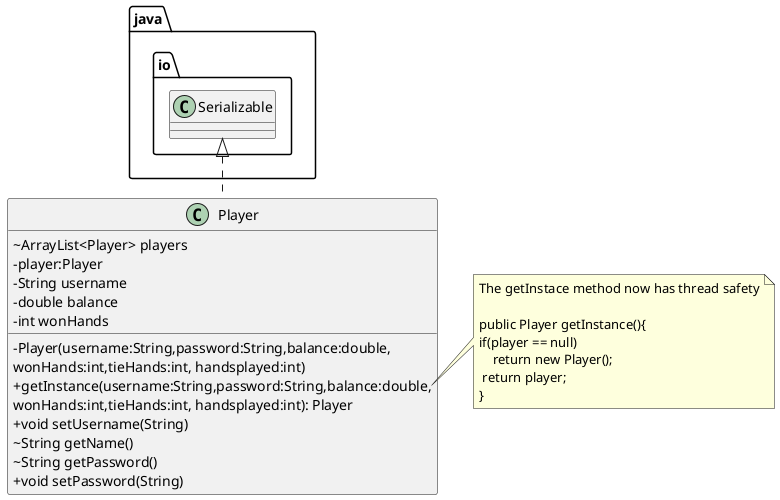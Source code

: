 @startuml
skinparam classAttributeIconSize 0

class Player {
~ ArrayList<Player> players
-player:Player
- String username
- double balance
- int wonHands
-Player(username:String,password:String,balance:double,
wonHands:int,tieHands:int, handsplayed:int)
+ getInstance(username:String,password:String,balance:double,
  wonHands:int,tieHands:int, handsplayed:int): Player
+ void setUsername(String)
~ String getName()
~ String getPassword()
+ void setPassword(String)

}

note right of Player::getInstance
The getInstace method now has thread safety

public Player getInstance(){
if(player == null)
    return new Player();
 return player;
}
end note


java.io.Serializable <|..Player
@enduml